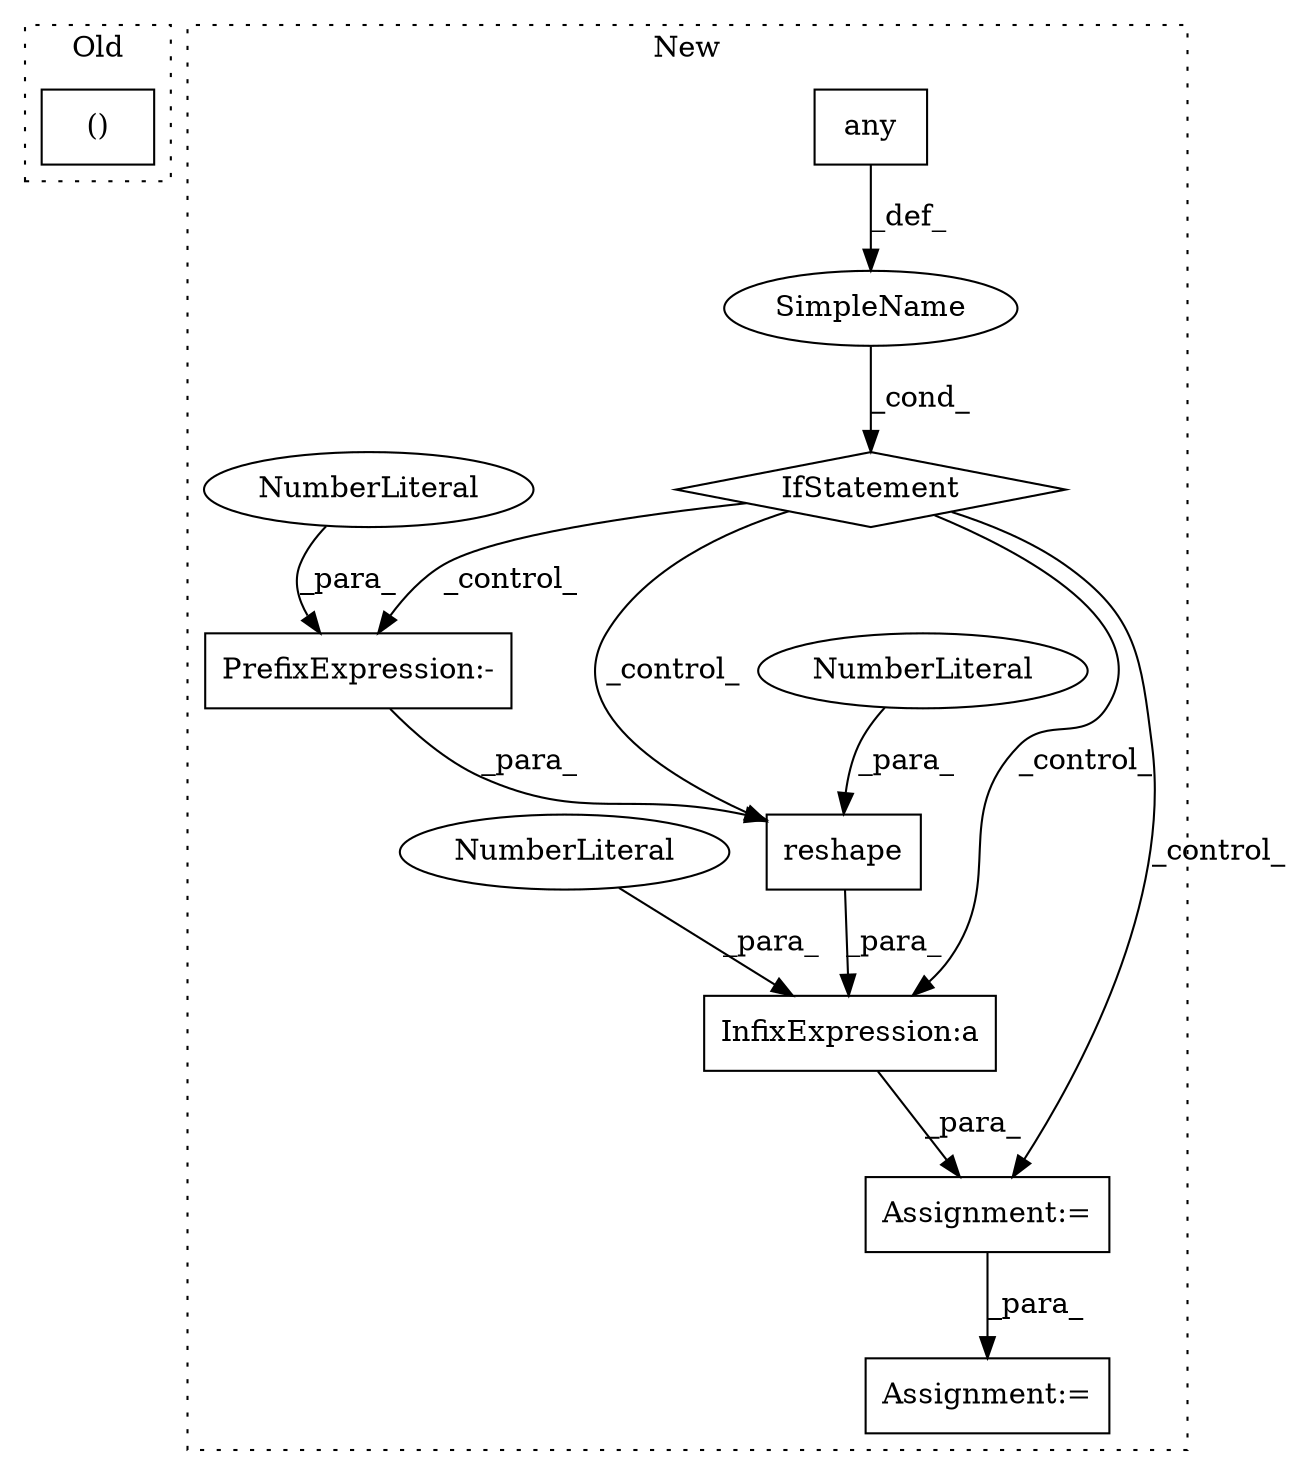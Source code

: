digraph G {
subgraph cluster0 {
1 [label="()" a="106" s="1984" l="19" shape="box"];
label = "Old";
style="dotted";
}
subgraph cluster1 {
2 [label="any" a="32" s="1970,1983" l="4,1" shape="box"];
3 [label="IfStatement" a="25" s="1960,1984" l="4,2" shape="diamond"];
4 [label="Assignment:=" a="7" s="1997" l="2" shape="box"];
5 [label="SimpleName" a="42" s="" l="" shape="ellipse"];
6 [label="Assignment:=" a="7" s="2049" l="1" shape="box"];
7 [label="InfixExpression:a" a="27" s="2001" l="3" shape="box"];
8 [label="NumberLiteral" a="34" s="2000" l="1" shape="ellipse"];
9 [label="reshape" a="32" s="2014,2026" l="8,1" shape="box"];
10 [label="NumberLiteral" a="34" s="2025" l="1" shape="ellipse"];
11 [label="PrefixExpression:-" a="38" s="2022" l="1" shape="box"];
12 [label="NumberLiteral" a="34" s="2023" l="1" shape="ellipse"];
label = "New";
style="dotted";
}
2 -> 5 [label="_def_"];
3 -> 4 [label="_control_"];
3 -> 9 [label="_control_"];
3 -> 11 [label="_control_"];
3 -> 7 [label="_control_"];
4 -> 6 [label="_para_"];
5 -> 3 [label="_cond_"];
7 -> 4 [label="_para_"];
8 -> 7 [label="_para_"];
9 -> 7 [label="_para_"];
10 -> 9 [label="_para_"];
11 -> 9 [label="_para_"];
12 -> 11 [label="_para_"];
}